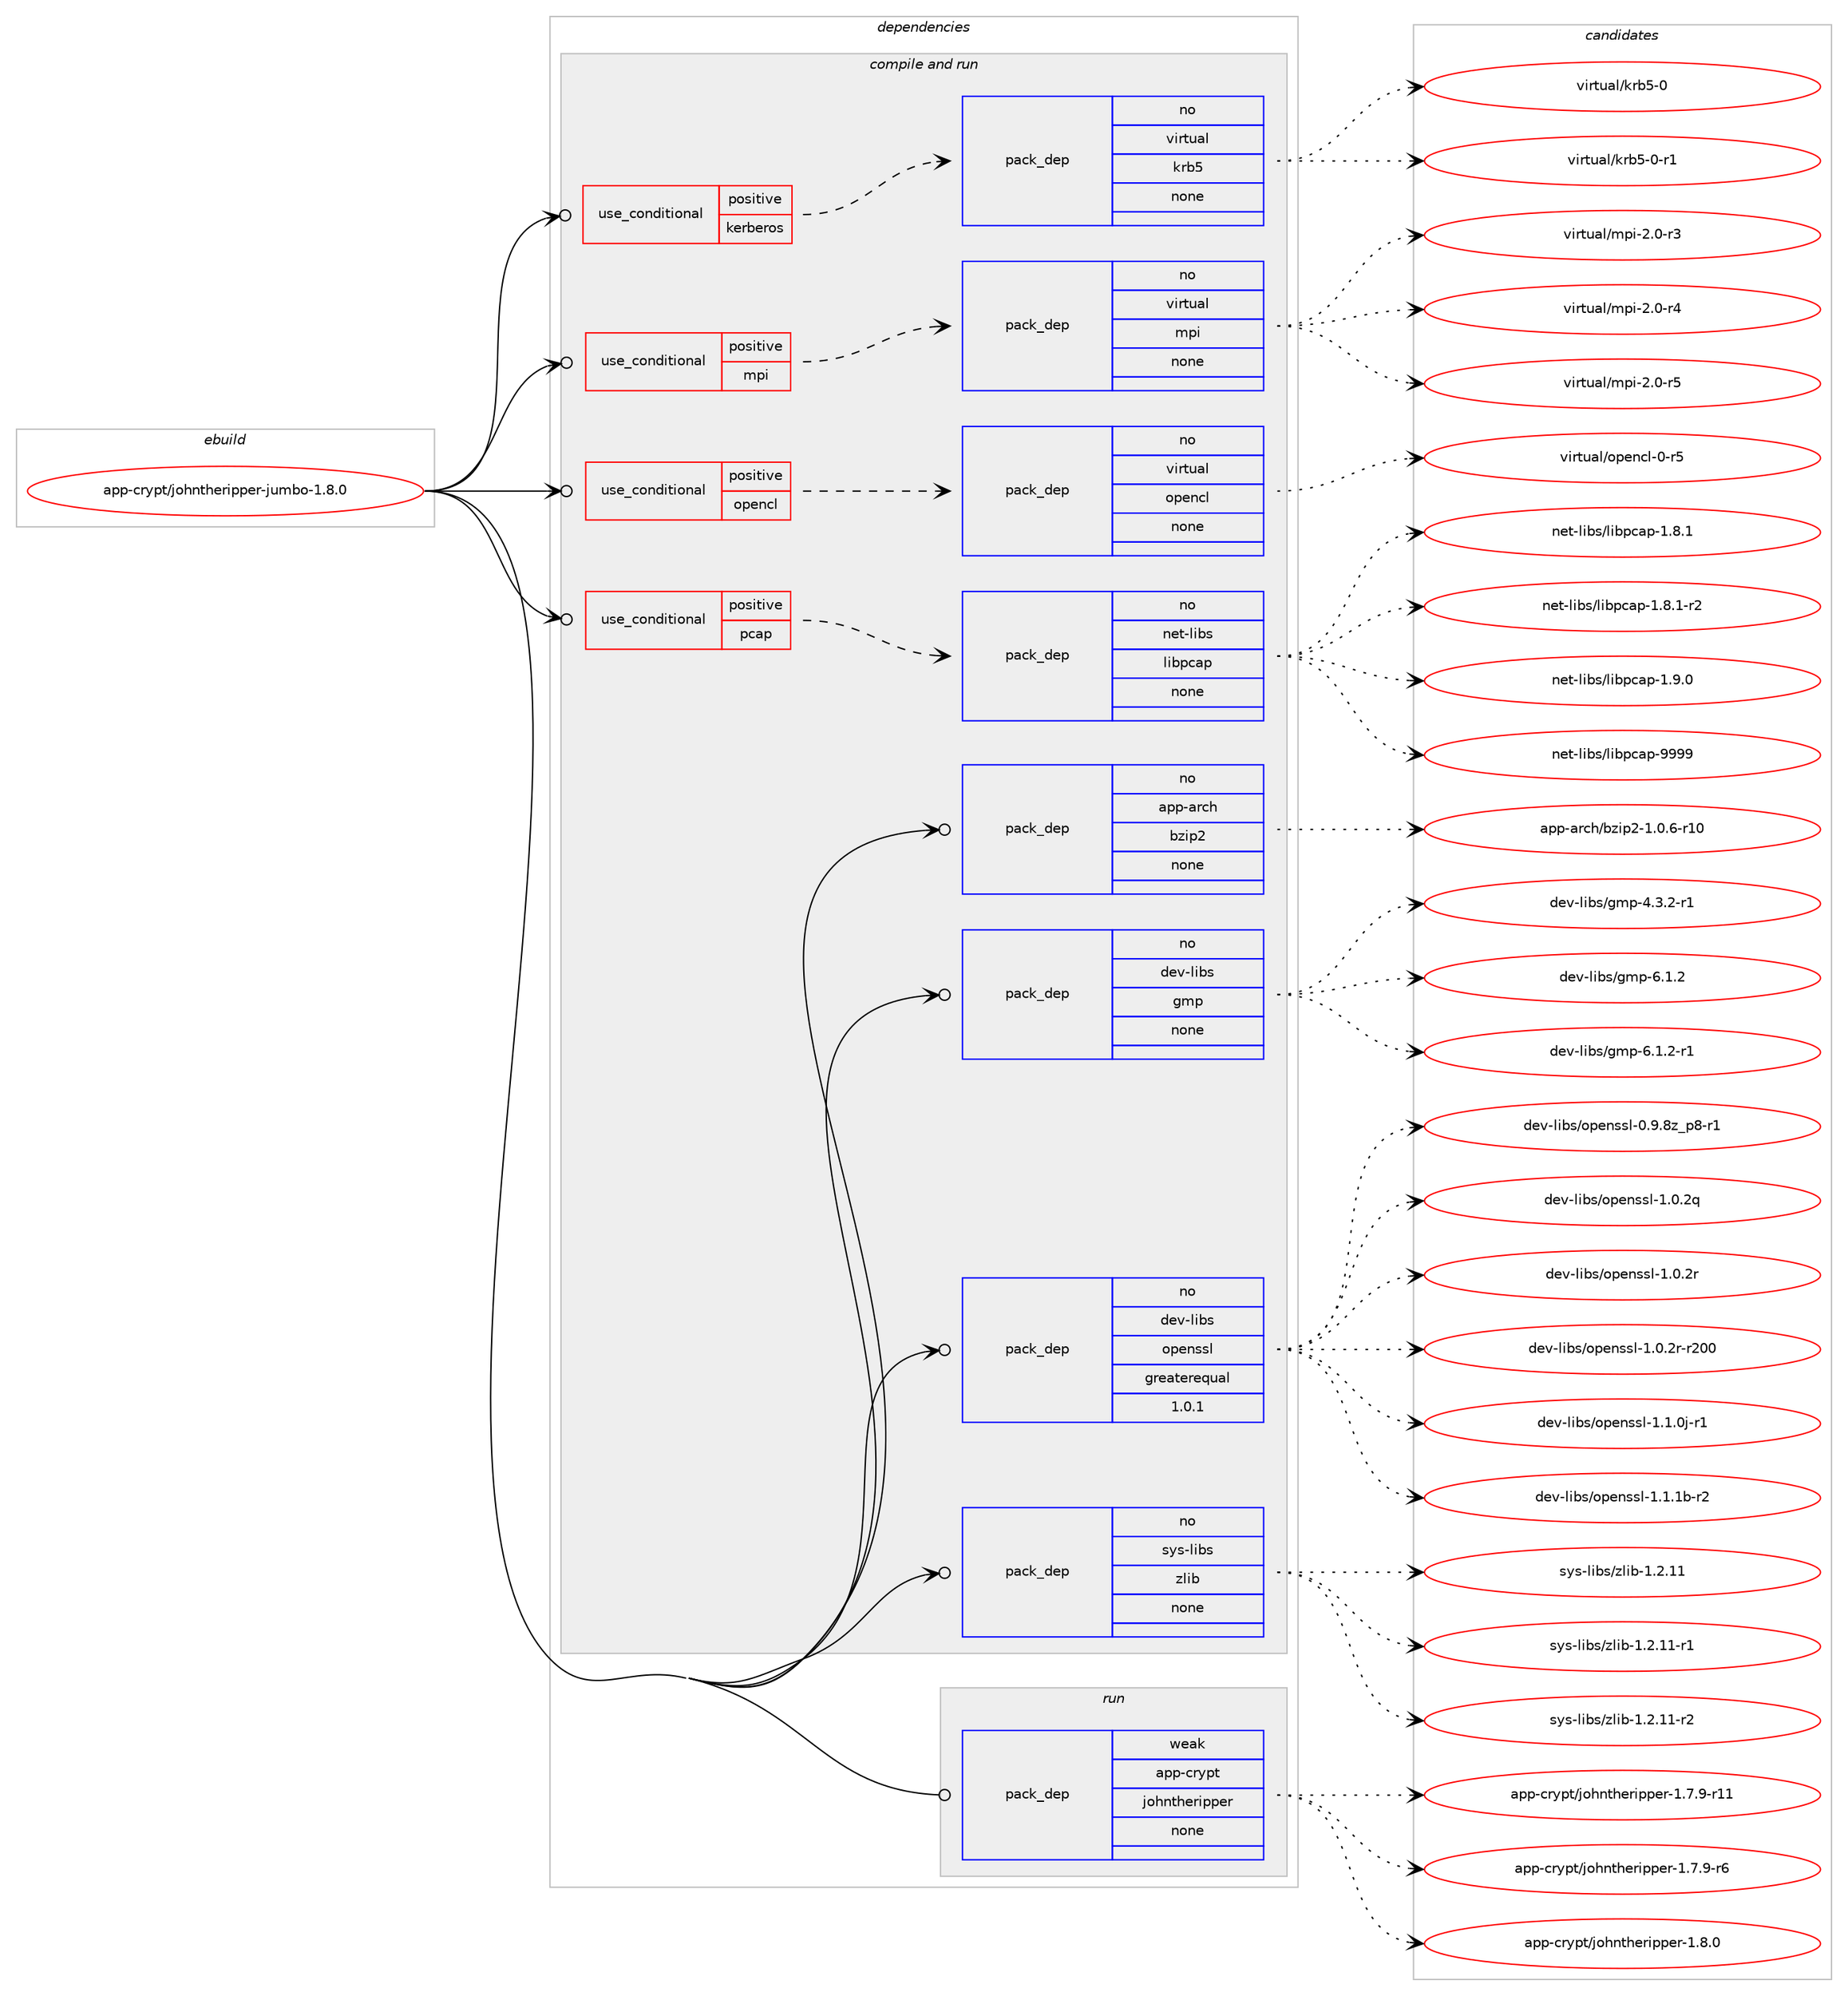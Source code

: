 digraph prolog {

# *************
# Graph options
# *************

newrank=true;
concentrate=true;
compound=true;
graph [rankdir=LR,fontname=Helvetica,fontsize=10,ranksep=1.5];#, ranksep=2.5, nodesep=0.2];
edge  [arrowhead=vee];
node  [fontname=Helvetica,fontsize=10];

# **********
# The ebuild
# **********

subgraph cluster_leftcol {
color=gray;
rank=same;
label=<<i>ebuild</i>>;
id [label="app-crypt/johntheripper-jumbo-1.8.0", color=red, width=4, href="../app-crypt/johntheripper-jumbo-1.8.0.svg"];
}

# ****************
# The dependencies
# ****************

subgraph cluster_midcol {
color=gray;
label=<<i>dependencies</i>>;
subgraph cluster_compile {
fillcolor="#eeeeee";
style=filled;
label=<<i>compile</i>>;
}
subgraph cluster_compileandrun {
fillcolor="#eeeeee";
style=filled;
label=<<i>compile and run</i>>;
subgraph cond347757 {
dependency1275959 [label=<<TABLE BORDER="0" CELLBORDER="1" CELLSPACING="0" CELLPADDING="4"><TR><TD ROWSPAN="3" CELLPADDING="10">use_conditional</TD></TR><TR><TD>positive</TD></TR><TR><TD>kerberos</TD></TR></TABLE>>, shape=none, color=red];
subgraph pack908384 {
dependency1275960 [label=<<TABLE BORDER="0" CELLBORDER="1" CELLSPACING="0" CELLPADDING="4" WIDTH="220"><TR><TD ROWSPAN="6" CELLPADDING="30">pack_dep</TD></TR><TR><TD WIDTH="110">no</TD></TR><TR><TD>virtual</TD></TR><TR><TD>krb5</TD></TR><TR><TD>none</TD></TR><TR><TD></TD></TR></TABLE>>, shape=none, color=blue];
}
dependency1275959:e -> dependency1275960:w [weight=20,style="dashed",arrowhead="vee"];
}
id:e -> dependency1275959:w [weight=20,style="solid",arrowhead="odotvee"];
subgraph cond347758 {
dependency1275961 [label=<<TABLE BORDER="0" CELLBORDER="1" CELLSPACING="0" CELLPADDING="4"><TR><TD ROWSPAN="3" CELLPADDING="10">use_conditional</TD></TR><TR><TD>positive</TD></TR><TR><TD>mpi</TD></TR></TABLE>>, shape=none, color=red];
subgraph pack908385 {
dependency1275962 [label=<<TABLE BORDER="0" CELLBORDER="1" CELLSPACING="0" CELLPADDING="4" WIDTH="220"><TR><TD ROWSPAN="6" CELLPADDING="30">pack_dep</TD></TR><TR><TD WIDTH="110">no</TD></TR><TR><TD>virtual</TD></TR><TR><TD>mpi</TD></TR><TR><TD>none</TD></TR><TR><TD></TD></TR></TABLE>>, shape=none, color=blue];
}
dependency1275961:e -> dependency1275962:w [weight=20,style="dashed",arrowhead="vee"];
}
id:e -> dependency1275961:w [weight=20,style="solid",arrowhead="odotvee"];
subgraph cond347759 {
dependency1275963 [label=<<TABLE BORDER="0" CELLBORDER="1" CELLSPACING="0" CELLPADDING="4"><TR><TD ROWSPAN="3" CELLPADDING="10">use_conditional</TD></TR><TR><TD>positive</TD></TR><TR><TD>opencl</TD></TR></TABLE>>, shape=none, color=red];
subgraph pack908386 {
dependency1275964 [label=<<TABLE BORDER="0" CELLBORDER="1" CELLSPACING="0" CELLPADDING="4" WIDTH="220"><TR><TD ROWSPAN="6" CELLPADDING="30">pack_dep</TD></TR><TR><TD WIDTH="110">no</TD></TR><TR><TD>virtual</TD></TR><TR><TD>opencl</TD></TR><TR><TD>none</TD></TR><TR><TD></TD></TR></TABLE>>, shape=none, color=blue];
}
dependency1275963:e -> dependency1275964:w [weight=20,style="dashed",arrowhead="vee"];
}
id:e -> dependency1275963:w [weight=20,style="solid",arrowhead="odotvee"];
subgraph cond347760 {
dependency1275965 [label=<<TABLE BORDER="0" CELLBORDER="1" CELLSPACING="0" CELLPADDING="4"><TR><TD ROWSPAN="3" CELLPADDING="10">use_conditional</TD></TR><TR><TD>positive</TD></TR><TR><TD>pcap</TD></TR></TABLE>>, shape=none, color=red];
subgraph pack908387 {
dependency1275966 [label=<<TABLE BORDER="0" CELLBORDER="1" CELLSPACING="0" CELLPADDING="4" WIDTH="220"><TR><TD ROWSPAN="6" CELLPADDING="30">pack_dep</TD></TR><TR><TD WIDTH="110">no</TD></TR><TR><TD>net-libs</TD></TR><TR><TD>libpcap</TD></TR><TR><TD>none</TD></TR><TR><TD></TD></TR></TABLE>>, shape=none, color=blue];
}
dependency1275965:e -> dependency1275966:w [weight=20,style="dashed",arrowhead="vee"];
}
id:e -> dependency1275965:w [weight=20,style="solid",arrowhead="odotvee"];
subgraph pack908388 {
dependency1275967 [label=<<TABLE BORDER="0" CELLBORDER="1" CELLSPACING="0" CELLPADDING="4" WIDTH="220"><TR><TD ROWSPAN="6" CELLPADDING="30">pack_dep</TD></TR><TR><TD WIDTH="110">no</TD></TR><TR><TD>app-arch</TD></TR><TR><TD>bzip2</TD></TR><TR><TD>none</TD></TR><TR><TD></TD></TR></TABLE>>, shape=none, color=blue];
}
id:e -> dependency1275967:w [weight=20,style="solid",arrowhead="odotvee"];
subgraph pack908389 {
dependency1275968 [label=<<TABLE BORDER="0" CELLBORDER="1" CELLSPACING="0" CELLPADDING="4" WIDTH="220"><TR><TD ROWSPAN="6" CELLPADDING="30">pack_dep</TD></TR><TR><TD WIDTH="110">no</TD></TR><TR><TD>dev-libs</TD></TR><TR><TD>gmp</TD></TR><TR><TD>none</TD></TR><TR><TD></TD></TR></TABLE>>, shape=none, color=blue];
}
id:e -> dependency1275968:w [weight=20,style="solid",arrowhead="odotvee"];
subgraph pack908390 {
dependency1275969 [label=<<TABLE BORDER="0" CELLBORDER="1" CELLSPACING="0" CELLPADDING="4" WIDTH="220"><TR><TD ROWSPAN="6" CELLPADDING="30">pack_dep</TD></TR><TR><TD WIDTH="110">no</TD></TR><TR><TD>dev-libs</TD></TR><TR><TD>openssl</TD></TR><TR><TD>greaterequal</TD></TR><TR><TD>1.0.1</TD></TR></TABLE>>, shape=none, color=blue];
}
id:e -> dependency1275969:w [weight=20,style="solid",arrowhead="odotvee"];
subgraph pack908391 {
dependency1275970 [label=<<TABLE BORDER="0" CELLBORDER="1" CELLSPACING="0" CELLPADDING="4" WIDTH="220"><TR><TD ROWSPAN="6" CELLPADDING="30">pack_dep</TD></TR><TR><TD WIDTH="110">no</TD></TR><TR><TD>sys-libs</TD></TR><TR><TD>zlib</TD></TR><TR><TD>none</TD></TR><TR><TD></TD></TR></TABLE>>, shape=none, color=blue];
}
id:e -> dependency1275970:w [weight=20,style="solid",arrowhead="odotvee"];
}
subgraph cluster_run {
fillcolor="#eeeeee";
style=filled;
label=<<i>run</i>>;
subgraph pack908392 {
dependency1275971 [label=<<TABLE BORDER="0" CELLBORDER="1" CELLSPACING="0" CELLPADDING="4" WIDTH="220"><TR><TD ROWSPAN="6" CELLPADDING="30">pack_dep</TD></TR><TR><TD WIDTH="110">weak</TD></TR><TR><TD>app-crypt</TD></TR><TR><TD>johntheripper</TD></TR><TR><TD>none</TD></TR><TR><TD></TD></TR></TABLE>>, shape=none, color=blue];
}
id:e -> dependency1275971:w [weight=20,style="solid",arrowhead="odot"];
}
}

# **************
# The candidates
# **************

subgraph cluster_choices {
rank=same;
color=gray;
label=<<i>candidates</i>>;

subgraph choice908384 {
color=black;
nodesep=1;
choice118105114116117971084710711498534548 [label="virtual/krb5-0", color=red, width=4,href="../virtual/krb5-0.svg"];
choice1181051141161179710847107114985345484511449 [label="virtual/krb5-0-r1", color=red, width=4,href="../virtual/krb5-0-r1.svg"];
dependency1275960:e -> choice118105114116117971084710711498534548:w [style=dotted,weight="100"];
dependency1275960:e -> choice1181051141161179710847107114985345484511449:w [style=dotted,weight="100"];
}
subgraph choice908385 {
color=black;
nodesep=1;
choice1181051141161179710847109112105455046484511451 [label="virtual/mpi-2.0-r3", color=red, width=4,href="../virtual/mpi-2.0-r3.svg"];
choice1181051141161179710847109112105455046484511452 [label="virtual/mpi-2.0-r4", color=red, width=4,href="../virtual/mpi-2.0-r4.svg"];
choice1181051141161179710847109112105455046484511453 [label="virtual/mpi-2.0-r5", color=red, width=4,href="../virtual/mpi-2.0-r5.svg"];
dependency1275962:e -> choice1181051141161179710847109112105455046484511451:w [style=dotted,weight="100"];
dependency1275962:e -> choice1181051141161179710847109112105455046484511452:w [style=dotted,weight="100"];
dependency1275962:e -> choice1181051141161179710847109112105455046484511453:w [style=dotted,weight="100"];
}
subgraph choice908386 {
color=black;
nodesep=1;
choice11810511411611797108471111121011109910845484511453 [label="virtual/opencl-0-r5", color=red, width=4,href="../virtual/opencl-0-r5.svg"];
dependency1275964:e -> choice11810511411611797108471111121011109910845484511453:w [style=dotted,weight="100"];
}
subgraph choice908387 {
color=black;
nodesep=1;
choice110101116451081059811547108105981129997112454946564649 [label="net-libs/libpcap-1.8.1", color=red, width=4,href="../net-libs/libpcap-1.8.1.svg"];
choice1101011164510810598115471081059811299971124549465646494511450 [label="net-libs/libpcap-1.8.1-r2", color=red, width=4,href="../net-libs/libpcap-1.8.1-r2.svg"];
choice110101116451081059811547108105981129997112454946574648 [label="net-libs/libpcap-1.9.0", color=red, width=4,href="../net-libs/libpcap-1.9.0.svg"];
choice1101011164510810598115471081059811299971124557575757 [label="net-libs/libpcap-9999", color=red, width=4,href="../net-libs/libpcap-9999.svg"];
dependency1275966:e -> choice110101116451081059811547108105981129997112454946564649:w [style=dotted,weight="100"];
dependency1275966:e -> choice1101011164510810598115471081059811299971124549465646494511450:w [style=dotted,weight="100"];
dependency1275966:e -> choice110101116451081059811547108105981129997112454946574648:w [style=dotted,weight="100"];
dependency1275966:e -> choice1101011164510810598115471081059811299971124557575757:w [style=dotted,weight="100"];
}
subgraph choice908388 {
color=black;
nodesep=1;
choice97112112459711499104479812210511250454946484654451144948 [label="app-arch/bzip2-1.0.6-r10", color=red, width=4,href="../app-arch/bzip2-1.0.6-r10.svg"];
dependency1275967:e -> choice97112112459711499104479812210511250454946484654451144948:w [style=dotted,weight="100"];
}
subgraph choice908389 {
color=black;
nodesep=1;
choice1001011184510810598115471031091124552465146504511449 [label="dev-libs/gmp-4.3.2-r1", color=red, width=4,href="../dev-libs/gmp-4.3.2-r1.svg"];
choice100101118451081059811547103109112455446494650 [label="dev-libs/gmp-6.1.2", color=red, width=4,href="../dev-libs/gmp-6.1.2.svg"];
choice1001011184510810598115471031091124554464946504511449 [label="dev-libs/gmp-6.1.2-r1", color=red, width=4,href="../dev-libs/gmp-6.1.2-r1.svg"];
dependency1275968:e -> choice1001011184510810598115471031091124552465146504511449:w [style=dotted,weight="100"];
dependency1275968:e -> choice100101118451081059811547103109112455446494650:w [style=dotted,weight="100"];
dependency1275968:e -> choice1001011184510810598115471031091124554464946504511449:w [style=dotted,weight="100"];
}
subgraph choice908390 {
color=black;
nodesep=1;
choice10010111845108105981154711111210111011511510845484657465612295112564511449 [label="dev-libs/openssl-0.9.8z_p8-r1", color=red, width=4,href="../dev-libs/openssl-0.9.8z_p8-r1.svg"];
choice100101118451081059811547111112101110115115108454946484650113 [label="dev-libs/openssl-1.0.2q", color=red, width=4,href="../dev-libs/openssl-1.0.2q.svg"];
choice100101118451081059811547111112101110115115108454946484650114 [label="dev-libs/openssl-1.0.2r", color=red, width=4,href="../dev-libs/openssl-1.0.2r.svg"];
choice10010111845108105981154711111210111011511510845494648465011445114504848 [label="dev-libs/openssl-1.0.2r-r200", color=red, width=4,href="../dev-libs/openssl-1.0.2r-r200.svg"];
choice1001011184510810598115471111121011101151151084549464946481064511449 [label="dev-libs/openssl-1.1.0j-r1", color=red, width=4,href="../dev-libs/openssl-1.1.0j-r1.svg"];
choice100101118451081059811547111112101110115115108454946494649984511450 [label="dev-libs/openssl-1.1.1b-r2", color=red, width=4,href="../dev-libs/openssl-1.1.1b-r2.svg"];
dependency1275969:e -> choice10010111845108105981154711111210111011511510845484657465612295112564511449:w [style=dotted,weight="100"];
dependency1275969:e -> choice100101118451081059811547111112101110115115108454946484650113:w [style=dotted,weight="100"];
dependency1275969:e -> choice100101118451081059811547111112101110115115108454946484650114:w [style=dotted,weight="100"];
dependency1275969:e -> choice10010111845108105981154711111210111011511510845494648465011445114504848:w [style=dotted,weight="100"];
dependency1275969:e -> choice1001011184510810598115471111121011101151151084549464946481064511449:w [style=dotted,weight="100"];
dependency1275969:e -> choice100101118451081059811547111112101110115115108454946494649984511450:w [style=dotted,weight="100"];
}
subgraph choice908391 {
color=black;
nodesep=1;
choice1151211154510810598115471221081059845494650464949 [label="sys-libs/zlib-1.2.11", color=red, width=4,href="../sys-libs/zlib-1.2.11.svg"];
choice11512111545108105981154712210810598454946504649494511449 [label="sys-libs/zlib-1.2.11-r1", color=red, width=4,href="../sys-libs/zlib-1.2.11-r1.svg"];
choice11512111545108105981154712210810598454946504649494511450 [label="sys-libs/zlib-1.2.11-r2", color=red, width=4,href="../sys-libs/zlib-1.2.11-r2.svg"];
dependency1275970:e -> choice1151211154510810598115471221081059845494650464949:w [style=dotted,weight="100"];
dependency1275970:e -> choice11512111545108105981154712210810598454946504649494511449:w [style=dotted,weight="100"];
dependency1275970:e -> choice11512111545108105981154712210810598454946504649494511450:w [style=dotted,weight="100"];
}
subgraph choice908392 {
color=black;
nodesep=1;
choice97112112459911412111211647106111104110116104101114105112112101114454946554657451144949 [label="app-crypt/johntheripper-1.7.9-r11", color=red, width=4,href="../app-crypt/johntheripper-1.7.9-r11.svg"];
choice971121124599114121112116471061111041101161041011141051121121011144549465546574511454 [label="app-crypt/johntheripper-1.7.9-r6", color=red, width=4,href="../app-crypt/johntheripper-1.7.9-r6.svg"];
choice97112112459911412111211647106111104110116104101114105112112101114454946564648 [label="app-crypt/johntheripper-1.8.0", color=red, width=4,href="../app-crypt/johntheripper-1.8.0.svg"];
dependency1275971:e -> choice97112112459911412111211647106111104110116104101114105112112101114454946554657451144949:w [style=dotted,weight="100"];
dependency1275971:e -> choice971121124599114121112116471061111041101161041011141051121121011144549465546574511454:w [style=dotted,weight="100"];
dependency1275971:e -> choice97112112459911412111211647106111104110116104101114105112112101114454946564648:w [style=dotted,weight="100"];
}
}

}
